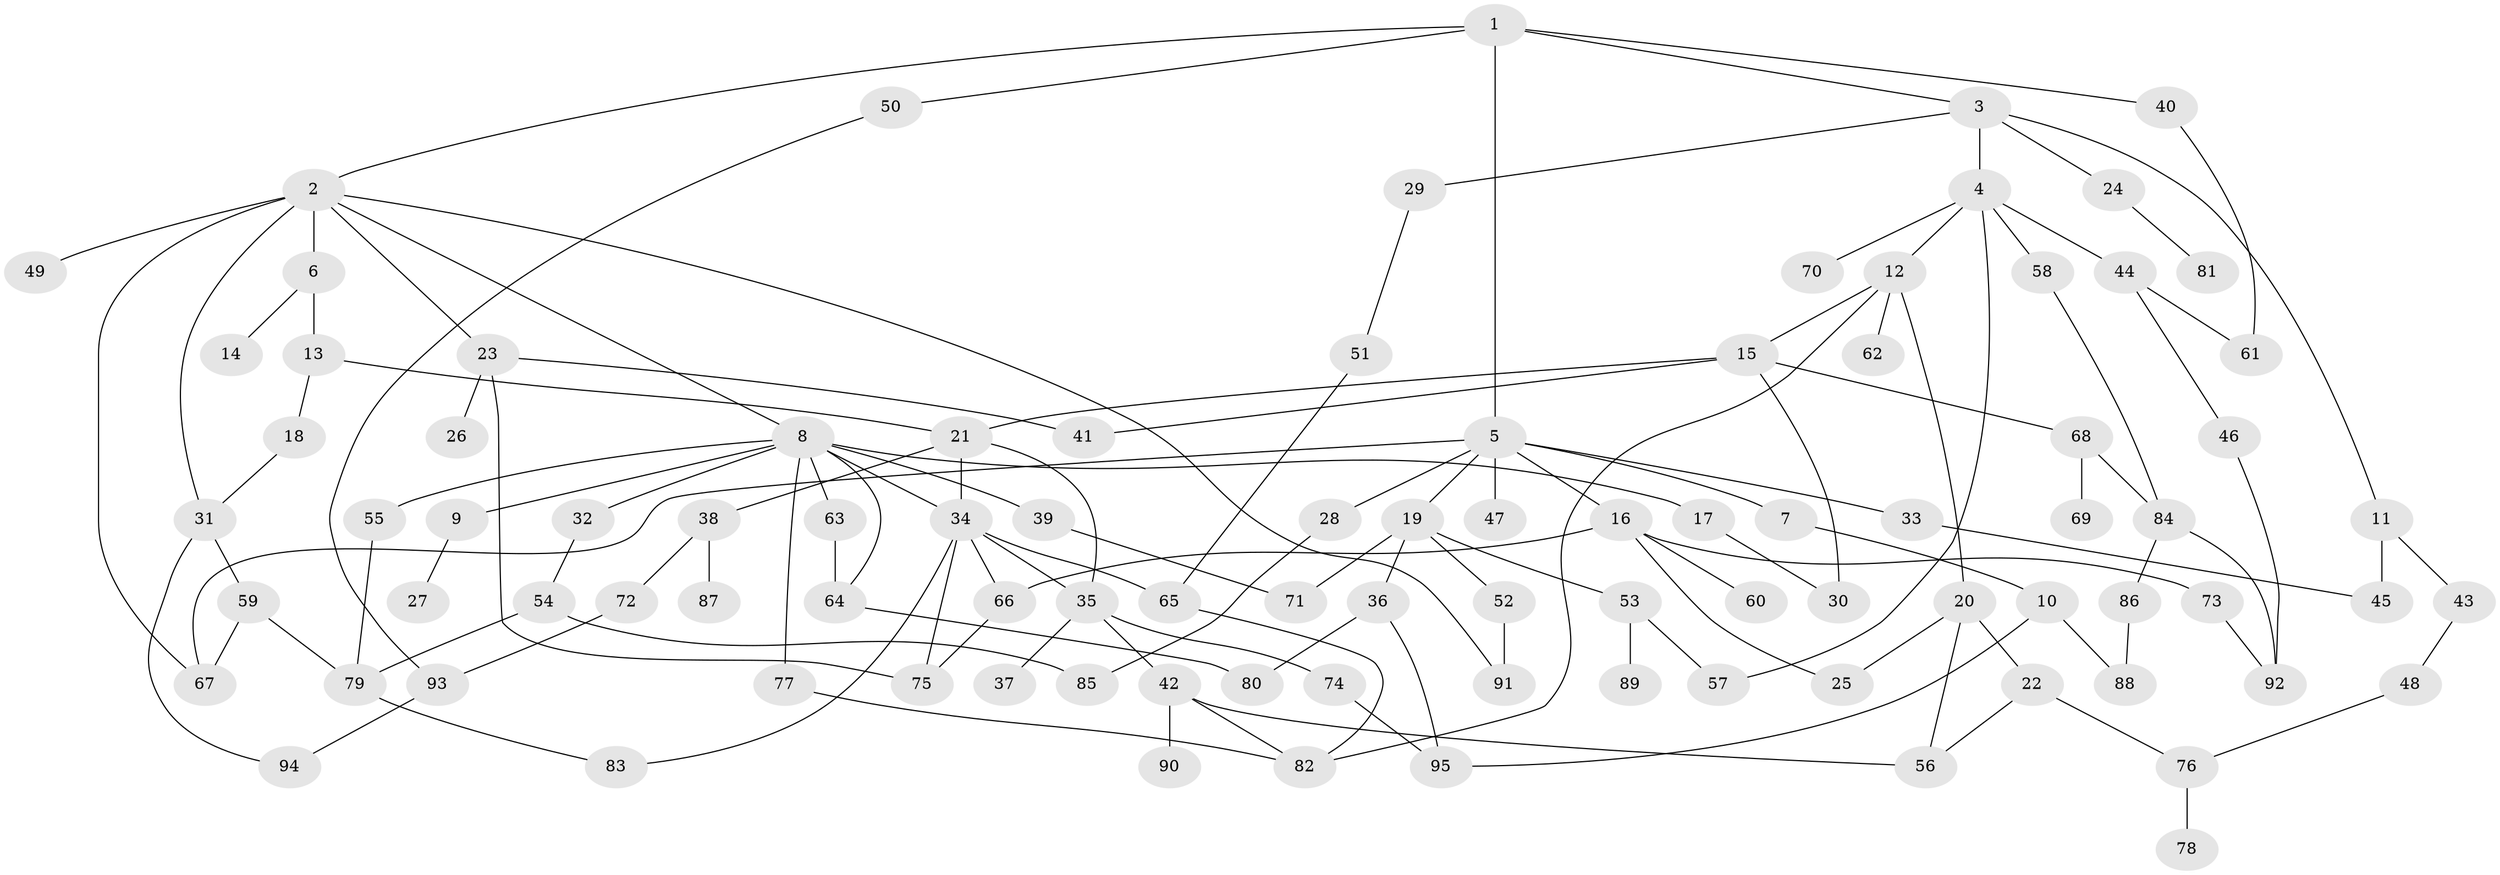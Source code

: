 // Generated by graph-tools (version 1.1) at 2025/25/03/09/25 03:25:26]
// undirected, 95 vertices, 132 edges
graph export_dot {
graph [start="1"]
  node [color=gray90,style=filled];
  1;
  2;
  3;
  4;
  5;
  6;
  7;
  8;
  9;
  10;
  11;
  12;
  13;
  14;
  15;
  16;
  17;
  18;
  19;
  20;
  21;
  22;
  23;
  24;
  25;
  26;
  27;
  28;
  29;
  30;
  31;
  32;
  33;
  34;
  35;
  36;
  37;
  38;
  39;
  40;
  41;
  42;
  43;
  44;
  45;
  46;
  47;
  48;
  49;
  50;
  51;
  52;
  53;
  54;
  55;
  56;
  57;
  58;
  59;
  60;
  61;
  62;
  63;
  64;
  65;
  66;
  67;
  68;
  69;
  70;
  71;
  72;
  73;
  74;
  75;
  76;
  77;
  78;
  79;
  80;
  81;
  82;
  83;
  84;
  85;
  86;
  87;
  88;
  89;
  90;
  91;
  92;
  93;
  94;
  95;
  1 -- 2;
  1 -- 3;
  1 -- 5;
  1 -- 40;
  1 -- 50;
  2 -- 6;
  2 -- 8;
  2 -- 23;
  2 -- 49;
  2 -- 91;
  2 -- 31;
  2 -- 67;
  3 -- 4;
  3 -- 11;
  3 -- 24;
  3 -- 29;
  4 -- 12;
  4 -- 44;
  4 -- 57;
  4 -- 58;
  4 -- 70;
  5 -- 7;
  5 -- 16;
  5 -- 19;
  5 -- 28;
  5 -- 33;
  5 -- 47;
  5 -- 67;
  6 -- 13;
  6 -- 14;
  7 -- 10;
  8 -- 9;
  8 -- 17;
  8 -- 32;
  8 -- 39;
  8 -- 55;
  8 -- 63;
  8 -- 64;
  8 -- 77;
  8 -- 34;
  9 -- 27;
  10 -- 88;
  10 -- 95;
  11 -- 43;
  11 -- 45;
  12 -- 15;
  12 -- 20;
  12 -- 62;
  12 -- 82;
  13 -- 18;
  13 -- 21;
  15 -- 21;
  15 -- 30;
  15 -- 41;
  15 -- 68;
  16 -- 60;
  16 -- 73;
  16 -- 66;
  16 -- 25;
  17 -- 30;
  18 -- 31;
  19 -- 36;
  19 -- 52;
  19 -- 53;
  19 -- 71;
  20 -- 22;
  20 -- 25;
  20 -- 56;
  21 -- 34;
  21 -- 35;
  21 -- 38;
  22 -- 76;
  22 -- 56;
  23 -- 26;
  23 -- 41;
  23 -- 75;
  24 -- 81;
  28 -- 85;
  29 -- 51;
  31 -- 59;
  31 -- 94;
  32 -- 54;
  33 -- 45;
  34 -- 66;
  34 -- 75;
  34 -- 65;
  34 -- 35;
  34 -- 83;
  35 -- 37;
  35 -- 42;
  35 -- 74;
  36 -- 95;
  36 -- 80;
  38 -- 72;
  38 -- 87;
  39 -- 71;
  40 -- 61;
  42 -- 56;
  42 -- 82;
  42 -- 90;
  43 -- 48;
  44 -- 46;
  44 -- 61;
  46 -- 92;
  48 -- 76;
  50 -- 93;
  51 -- 65;
  52 -- 91;
  53 -- 89;
  53 -- 57;
  54 -- 79;
  54 -- 85;
  55 -- 79;
  58 -- 84;
  59 -- 67;
  59 -- 79;
  63 -- 64;
  64 -- 80;
  65 -- 82;
  66 -- 75;
  68 -- 69;
  68 -- 84;
  72 -- 93;
  73 -- 92;
  74 -- 95;
  76 -- 78;
  77 -- 82;
  79 -- 83;
  84 -- 86;
  84 -- 92;
  86 -- 88;
  93 -- 94;
}
